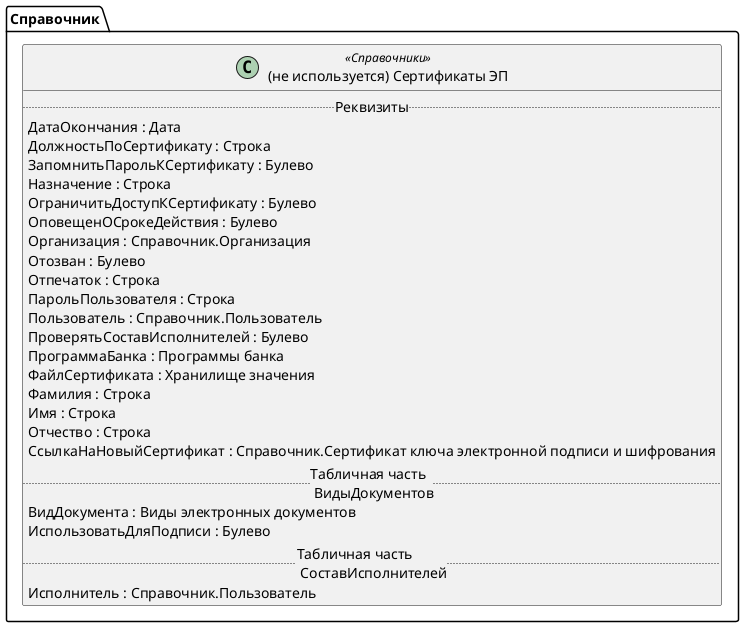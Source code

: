 ﻿@startuml УдалитьСертификатыЭП
'!include templates.wsd
'..\include templates.wsd
class Справочник.УдалитьСертификатыЭП as "(не используется) Сертификаты ЭП" <<Справочники>>
{
..Реквизиты..
ДатаОкончания : Дата
ДолжностьПоСертификату : Строка
ЗапомнитьПарольКСертификату : Булево
Назначение : Строка
ОграничитьДоступКСертификату : Булево
ОповещенОСрокеДействия : Булево
Организация : Справочник.Организация
Отозван : Булево
Отпечаток : Строка
ПарольПользователя : Строка
Пользователь : Справочник.Пользователь
ПроверятьСоставИсполнителей : Булево
ПрограммаБанка : Программы банка
ФайлСертификата : Хранилище значения
Фамилия : Строка
Имя : Строка
Отчество : Строка
СсылкаНаНовыйСертификат : Справочник.Сертификат ключа электронной подписи и шифрования
..Табличная часть \n ВидыДокументов..
ВидДокумента : Виды электронных документов
ИспользоватьДляПодписи : Булево
..Табличная часть \n СоставИсполнителей..
Исполнитель : Справочник.Пользователь
}
@enduml
